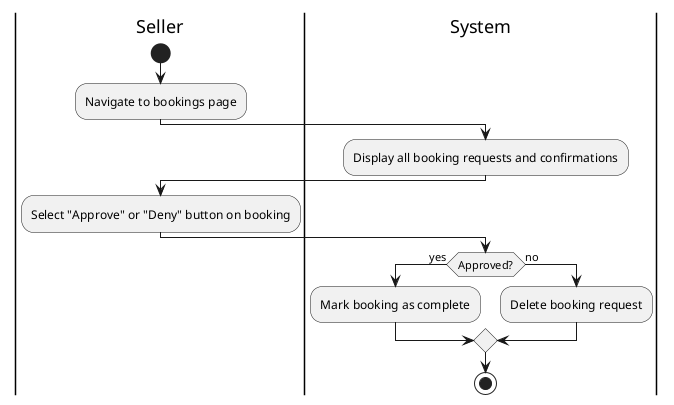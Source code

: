 @startuml
'https://plantuml.com/activity-diagram-beta

|Seller|
start
:Navigate to bookings page;

|System|
:Display all booking requests and confirmations;

|Seller|
:Select "Approve" or "Deny" button on booking;

|System|
if (Approved?) then (yes)
  :Mark booking as complete;
else (no)
  :Delete booking request;
endif

stop

@enduml
